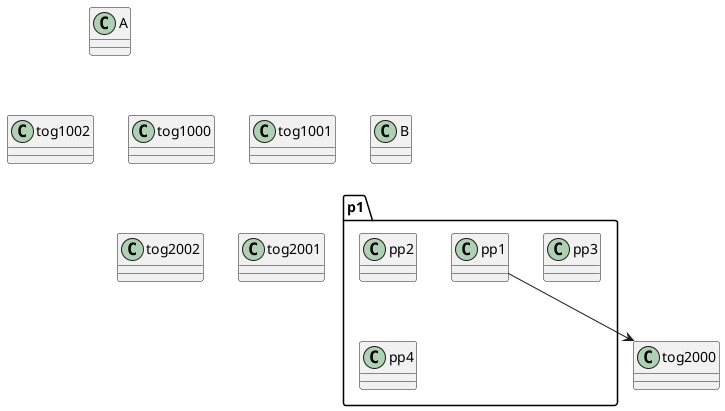 {
  "sha1": "op97hxhzcubfsftvqefjmjqz5vruqc9",
  "insertion": {
    "when": "2024-06-04T17:28:40.080Z",
    "user": "plantuml@gmail.com"
  }
}
@startuml
'!pragma svek_trace on

class A

together {
	class tog1000
	class tog1001
	class tog1002
}

class B

together {
	class tog2000
	class tog2001
	class tog2002
	package p1 {
			class pp1
			class pp2
			class pp3
			class pp4
		}
	}
	pp1 --> tog2000
}


@enduml
